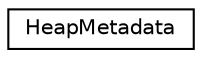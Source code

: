 digraph "Graphical Class Hierarchy"
{
 // LATEX_PDF_SIZE
  edge [fontname="Helvetica",fontsize="10",labelfontname="Helvetica",labelfontsize="10"];
  node [fontname="Helvetica",fontsize="10",shape=record];
  rankdir="LR";
  Node0 [label="HeapMetadata",height=0.2,width=0.4,color="black", fillcolor="white", style="filled",URL="$struct_heap_metadata.html",tooltip=" "];
}
